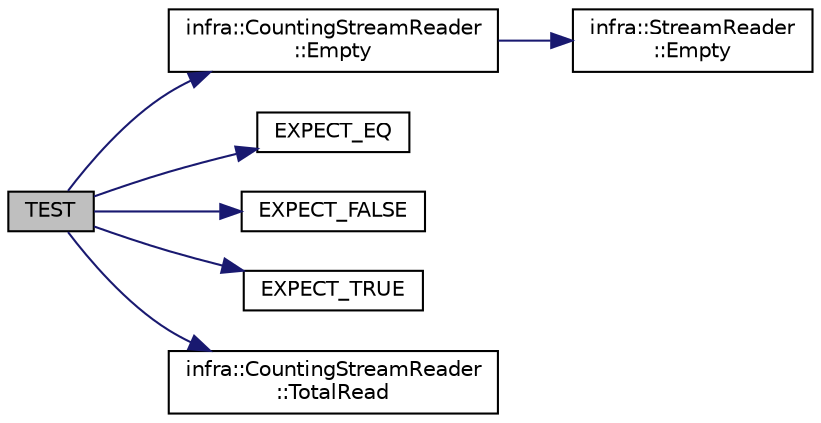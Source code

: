 digraph "TEST"
{
 // INTERACTIVE_SVG=YES
  edge [fontname="Helvetica",fontsize="10",labelfontname="Helvetica",labelfontsize="10"];
  node [fontname="Helvetica",fontsize="10",shape=record];
  rankdir="LR";
  Node55 [label="TEST",height=0.2,width=0.4,color="black", fillcolor="grey75", style="filled", fontcolor="black"];
  Node55 -> Node56 [color="midnightblue",fontsize="10",style="solid",fontname="Helvetica"];
  Node56 [label="infra::CountingStreamReader\l::Empty",height=0.2,width=0.4,color="black", fillcolor="white", style="filled",URL="$d1/dc1/classinfra_1_1_counting_stream_reader.html#aefb7b802fbb73a44a72b3ed53f567f8b"];
  Node56 -> Node57 [color="midnightblue",fontsize="10",style="solid",fontname="Helvetica"];
  Node57 [label="infra::StreamReader\l::Empty",height=0.2,width=0.4,color="black", fillcolor="white", style="filled",URL="$d2/d90/classinfra_1_1_stream_reader.html#a072ccaa780dbf7599fa984a0d1ff7413"];
  Node55 -> Node58 [color="midnightblue",fontsize="10",style="solid",fontname="Helvetica"];
  Node58 [label="EXPECT_EQ",height=0.2,width=0.4,color="black", fillcolor="white", style="filled",URL="$d6/def/_test_json_8cpp.html#a82745227e2f0a8edbb4ae630d88a8e86"];
  Node55 -> Node59 [color="midnightblue",fontsize="10",style="solid",fontname="Helvetica"];
  Node59 [label="EXPECT_FALSE",height=0.2,width=0.4,color="black", fillcolor="white", style="filled",URL="$d6/def/_test_json_8cpp.html#ac7ef10ed7113236e5f3dfce13707224e"];
  Node55 -> Node60 [color="midnightblue",fontsize="10",style="solid",fontname="Helvetica"];
  Node60 [label="EXPECT_TRUE",height=0.2,width=0.4,color="black", fillcolor="white", style="filled",URL="$d6/def/_test_json_8cpp.html#a84dbe6e62bbec23a120a258315c7b6dc"];
  Node55 -> Node61 [color="midnightblue",fontsize="10",style="solid",fontname="Helvetica"];
  Node61 [label="infra::CountingStreamReader\l::TotalRead",height=0.2,width=0.4,color="black", fillcolor="white", style="filled",URL="$d1/dc1/classinfra_1_1_counting_stream_reader.html#a2426f785ef4f864d4335eb8c19e5af14"];
}
